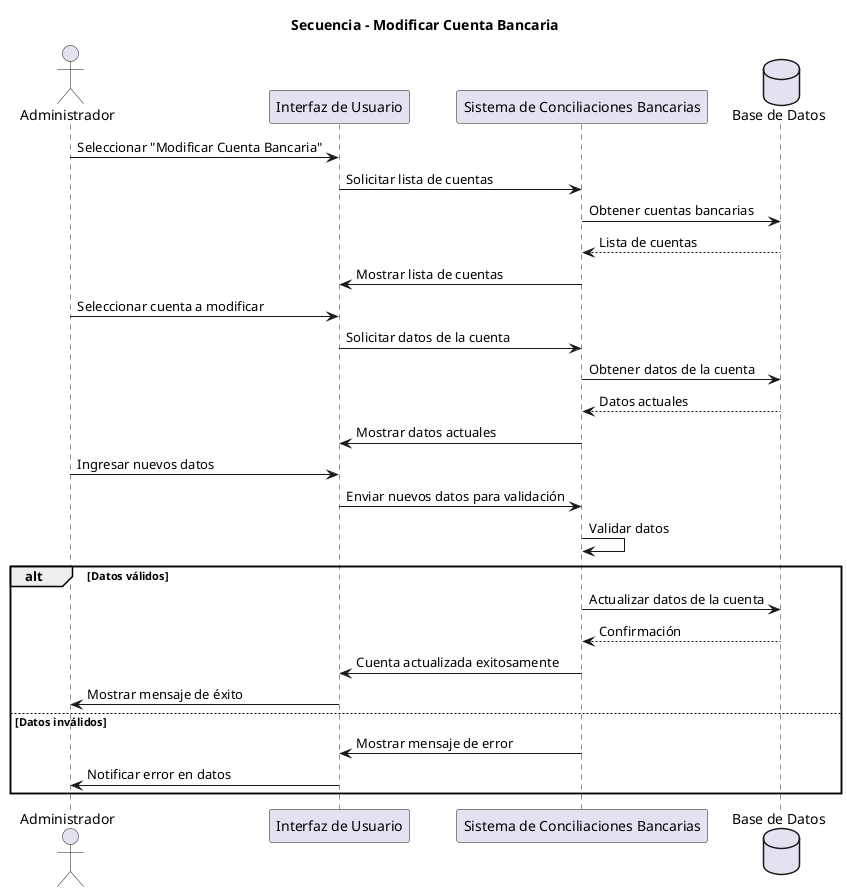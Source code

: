 @startuml ModificarCuentaBancaria
title Secuencia - Modificar Cuenta Bancaria

actor Administrador as Admin
participant "Interfaz de Usuario" as UI
participant "Sistema de Conciliaciones Bancarias" as Sistema
database "Base de Datos" as BD

Admin -> UI: Seleccionar "Modificar Cuenta Bancaria"
UI -> Sistema: Solicitar lista de cuentas
Sistema -> BD: Obtener cuentas bancarias
BD --> Sistema: Lista de cuentas
Sistema -> UI: Mostrar lista de cuentas
Admin -> UI: Seleccionar cuenta a modificar
UI -> Sistema: Solicitar datos de la cuenta
Sistema -> BD: Obtener datos de la cuenta
BD --> Sistema: Datos actuales
Sistema -> UI: Mostrar datos actuales
Admin -> UI: Ingresar nuevos datos
UI -> Sistema: Enviar nuevos datos para validación
Sistema -> Sistema: Validar datos
alt Datos válidos
    Sistema -> BD: Actualizar datos de la cuenta
    BD --> Sistema: Confirmación
    Sistema -> UI: Cuenta actualizada exitosamente
    UI -> Admin: Mostrar mensaje de éxito
else Datos inválidos
    Sistema -> UI: Mostrar mensaje de error
    UI -> Admin: Notificar error en datos
end

@enduml